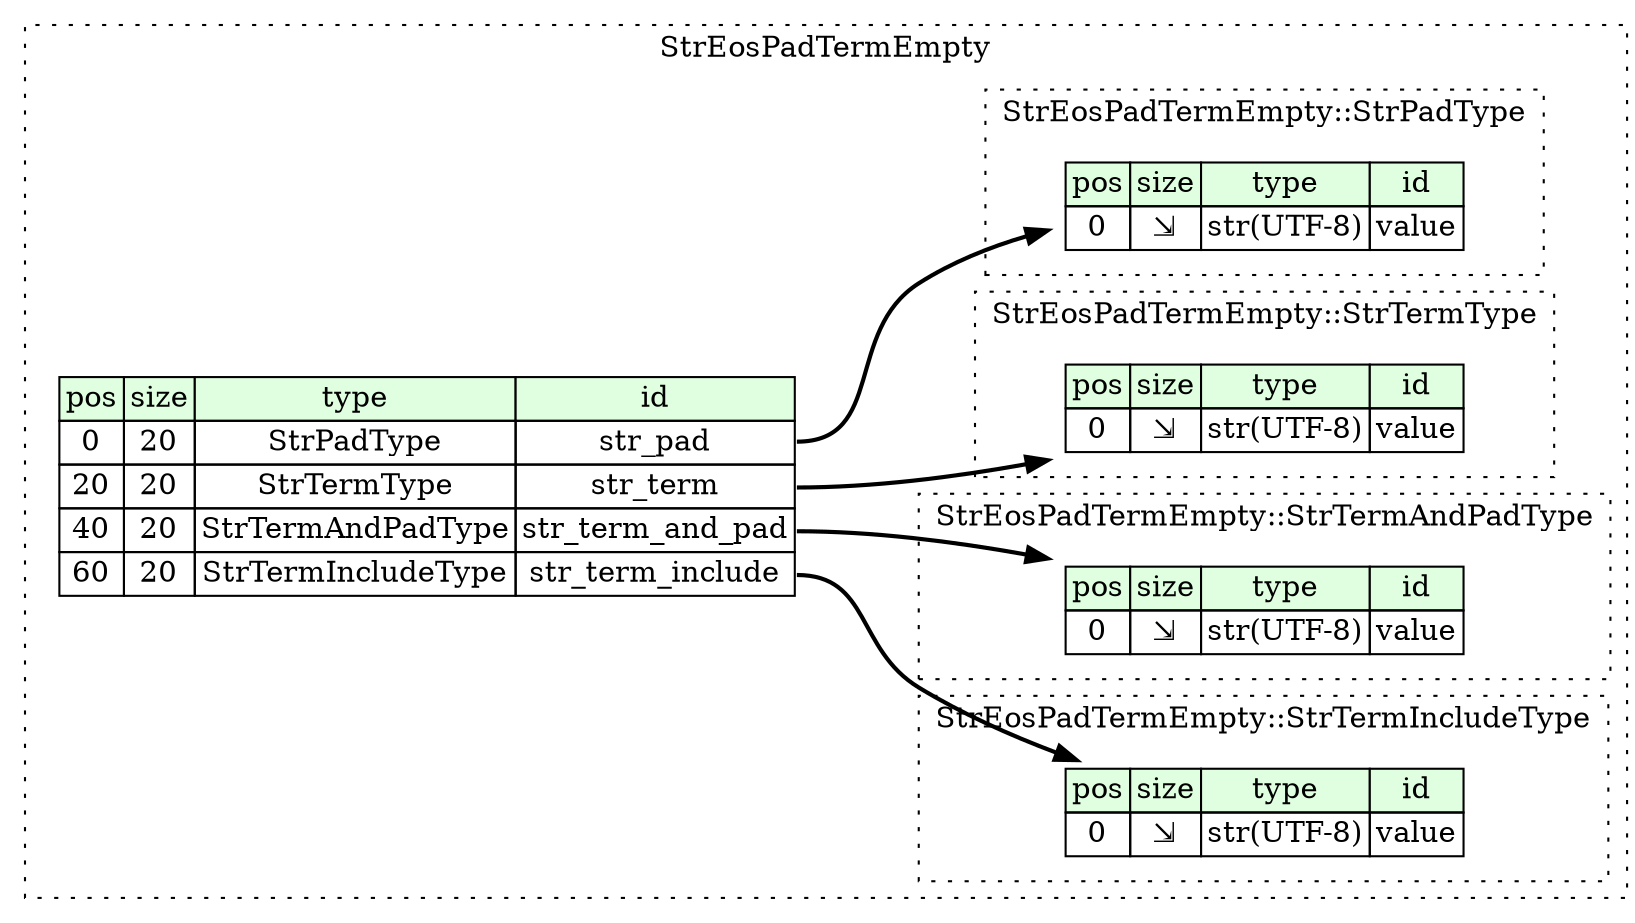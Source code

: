 digraph {
	rankdir=LR;
	node [shape=plaintext];
	subgraph cluster__str_eos_pad_term_empty {
		label="StrEosPadTermEmpty";
		graph[style=dotted];

		str_eos_pad_term_empty__seq [label=<<TABLE BORDER="0" CELLBORDER="1" CELLSPACING="0">
			<TR><TD BGCOLOR="#E0FFE0">pos</TD><TD BGCOLOR="#E0FFE0">size</TD><TD BGCOLOR="#E0FFE0">type</TD><TD BGCOLOR="#E0FFE0">id</TD></TR>
			<TR><TD PORT="str_pad_pos">0</TD><TD PORT="str_pad_size">20</TD><TD>StrPadType</TD><TD PORT="str_pad_type">str_pad</TD></TR>
			<TR><TD PORT="str_term_pos">20</TD><TD PORT="str_term_size">20</TD><TD>StrTermType</TD><TD PORT="str_term_type">str_term</TD></TR>
			<TR><TD PORT="str_term_and_pad_pos">40</TD><TD PORT="str_term_and_pad_size">20</TD><TD>StrTermAndPadType</TD><TD PORT="str_term_and_pad_type">str_term_and_pad</TD></TR>
			<TR><TD PORT="str_term_include_pos">60</TD><TD PORT="str_term_include_size">20</TD><TD>StrTermIncludeType</TD><TD PORT="str_term_include_type">str_term_include</TD></TR>
		</TABLE>>];
		subgraph cluster__str_pad_type {
			label="StrEosPadTermEmpty::StrPadType";
			graph[style=dotted];

			str_pad_type__seq [label=<<TABLE BORDER="0" CELLBORDER="1" CELLSPACING="0">
				<TR><TD BGCOLOR="#E0FFE0">pos</TD><TD BGCOLOR="#E0FFE0">size</TD><TD BGCOLOR="#E0FFE0">type</TD><TD BGCOLOR="#E0FFE0">id</TD></TR>
				<TR><TD PORT="value_pos">0</TD><TD PORT="value_size">⇲</TD><TD>str(UTF-8)</TD><TD PORT="value_type">value</TD></TR>
			</TABLE>>];
		}
		subgraph cluster__str_term_and_pad_type {
			label="StrEosPadTermEmpty::StrTermAndPadType";
			graph[style=dotted];

			str_term_and_pad_type__seq [label=<<TABLE BORDER="0" CELLBORDER="1" CELLSPACING="0">
				<TR><TD BGCOLOR="#E0FFE0">pos</TD><TD BGCOLOR="#E0FFE0">size</TD><TD BGCOLOR="#E0FFE0">type</TD><TD BGCOLOR="#E0FFE0">id</TD></TR>
				<TR><TD PORT="value_pos">0</TD><TD PORT="value_size">⇲</TD><TD>str(UTF-8)</TD><TD PORT="value_type">value</TD></TR>
			</TABLE>>];
		}
		subgraph cluster__str_term_include_type {
			label="StrEosPadTermEmpty::StrTermIncludeType";
			graph[style=dotted];

			str_term_include_type__seq [label=<<TABLE BORDER="0" CELLBORDER="1" CELLSPACING="0">
				<TR><TD BGCOLOR="#E0FFE0">pos</TD><TD BGCOLOR="#E0FFE0">size</TD><TD BGCOLOR="#E0FFE0">type</TD><TD BGCOLOR="#E0FFE0">id</TD></TR>
				<TR><TD PORT="value_pos">0</TD><TD PORT="value_size">⇲</TD><TD>str(UTF-8)</TD><TD PORT="value_type">value</TD></TR>
			</TABLE>>];
		}
		subgraph cluster__str_term_type {
			label="StrEosPadTermEmpty::StrTermType";
			graph[style=dotted];

			str_term_type__seq [label=<<TABLE BORDER="0" CELLBORDER="1" CELLSPACING="0">
				<TR><TD BGCOLOR="#E0FFE0">pos</TD><TD BGCOLOR="#E0FFE0">size</TD><TD BGCOLOR="#E0FFE0">type</TD><TD BGCOLOR="#E0FFE0">id</TD></TR>
				<TR><TD PORT="value_pos">0</TD><TD PORT="value_size">⇲</TD><TD>str(UTF-8)</TD><TD PORT="value_type">value</TD></TR>
			</TABLE>>];
		}
	}
	str_eos_pad_term_empty__seq:str_pad_type -> str_pad_type__seq [style=bold];
	str_eos_pad_term_empty__seq:str_term_type -> str_term_type__seq [style=bold];
	str_eos_pad_term_empty__seq:str_term_and_pad_type -> str_term_and_pad_type__seq [style=bold];
	str_eos_pad_term_empty__seq:str_term_include_type -> str_term_include_type__seq [style=bold];
}
